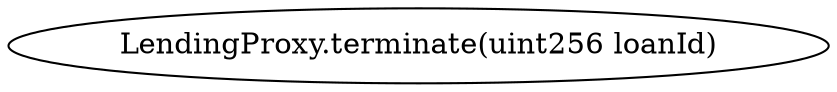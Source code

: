 digraph "" {
	graph [bb="0,0,336.39,36"];
	node [label="\N"];
	"LendingProxy.terminate(uint256 loanId)"	 [height=0.5,
		pos="168.19,18",
		width=4.672];
}
digraph "" {
	graph [bb="0,0,336.39,36"];
	node [label="\N"];
	"LendingProxy.terminate(uint256 loanId)"	 [height=0.5,
		pos="168.19,18",
		width=4.672];
}
